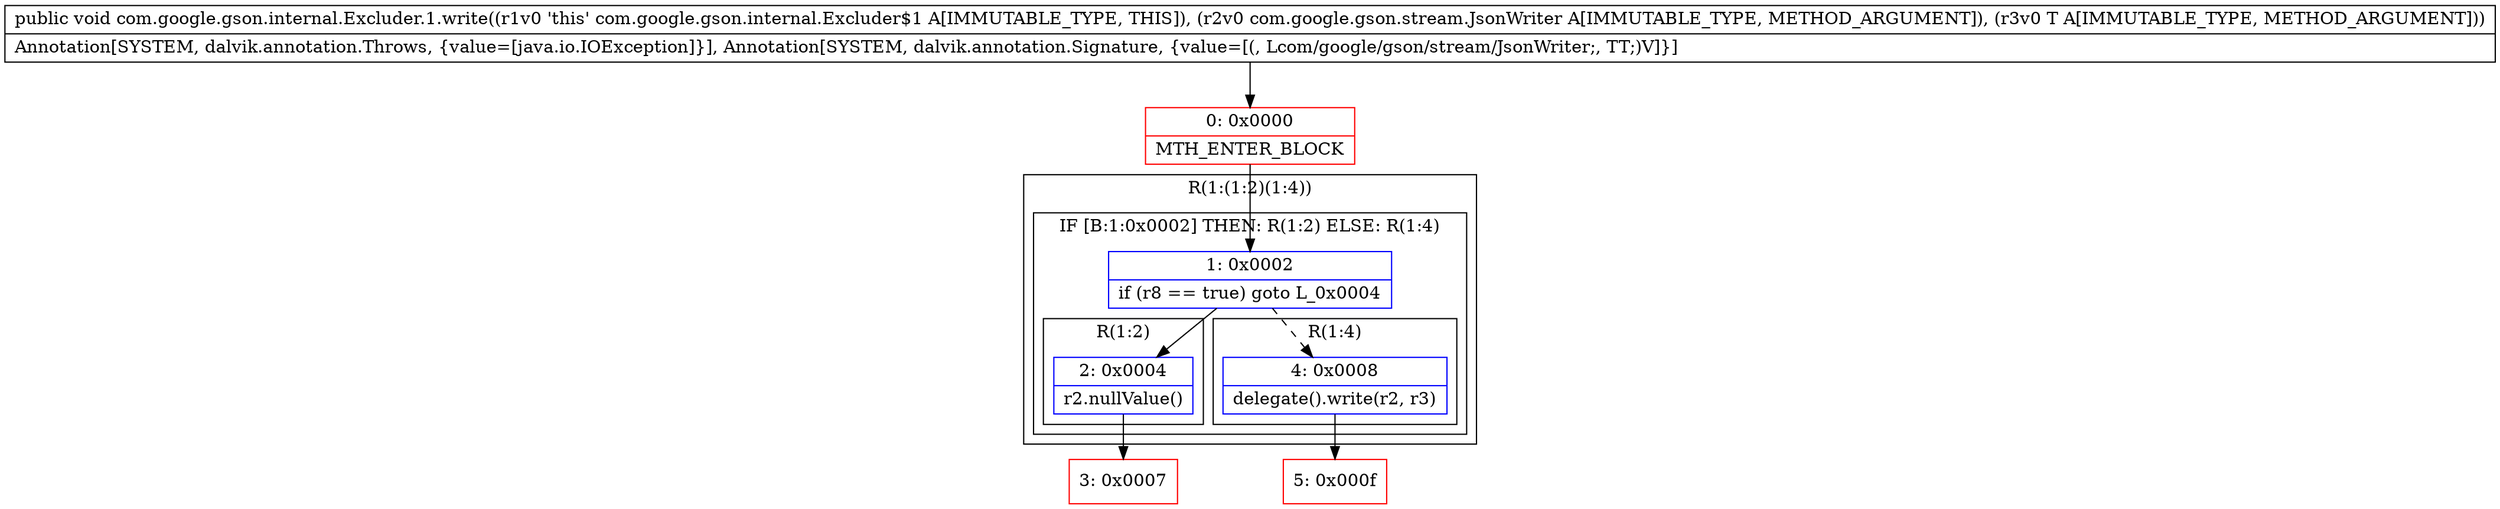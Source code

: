 digraph "CFG forcom.google.gson.internal.Excluder.1.write(Lcom\/google\/gson\/stream\/JsonWriter;Ljava\/lang\/Object;)V" {
subgraph cluster_Region_1418598806 {
label = "R(1:(1:2)(1:4))";
node [shape=record,color=blue];
subgraph cluster_IfRegion_1170115587 {
label = "IF [B:1:0x0002] THEN: R(1:2) ELSE: R(1:4)";
node [shape=record,color=blue];
Node_1 [shape=record,label="{1\:\ 0x0002|if (r8 == true) goto L_0x0004\l}"];
subgraph cluster_Region_1740248629 {
label = "R(1:2)";
node [shape=record,color=blue];
Node_2 [shape=record,label="{2\:\ 0x0004|r2.nullValue()\l}"];
}
subgraph cluster_Region_443873329 {
label = "R(1:4)";
node [shape=record,color=blue];
Node_4 [shape=record,label="{4\:\ 0x0008|delegate().write(r2, r3)\l}"];
}
}
}
Node_0 [shape=record,color=red,label="{0\:\ 0x0000|MTH_ENTER_BLOCK\l}"];
Node_3 [shape=record,color=red,label="{3\:\ 0x0007}"];
Node_5 [shape=record,color=red,label="{5\:\ 0x000f}"];
MethodNode[shape=record,label="{public void com.google.gson.internal.Excluder.1.write((r1v0 'this' com.google.gson.internal.Excluder$1 A[IMMUTABLE_TYPE, THIS]), (r2v0 com.google.gson.stream.JsonWriter A[IMMUTABLE_TYPE, METHOD_ARGUMENT]), (r3v0 T A[IMMUTABLE_TYPE, METHOD_ARGUMENT]))  | Annotation[SYSTEM, dalvik.annotation.Throws, \{value=[java.io.IOException]\}], Annotation[SYSTEM, dalvik.annotation.Signature, \{value=[(, Lcom\/google\/gson\/stream\/JsonWriter;, TT;)V]\}]\l}"];
MethodNode -> Node_0;
Node_1 -> Node_2;
Node_1 -> Node_4[style=dashed];
Node_2 -> Node_3;
Node_4 -> Node_5;
Node_0 -> Node_1;
}

